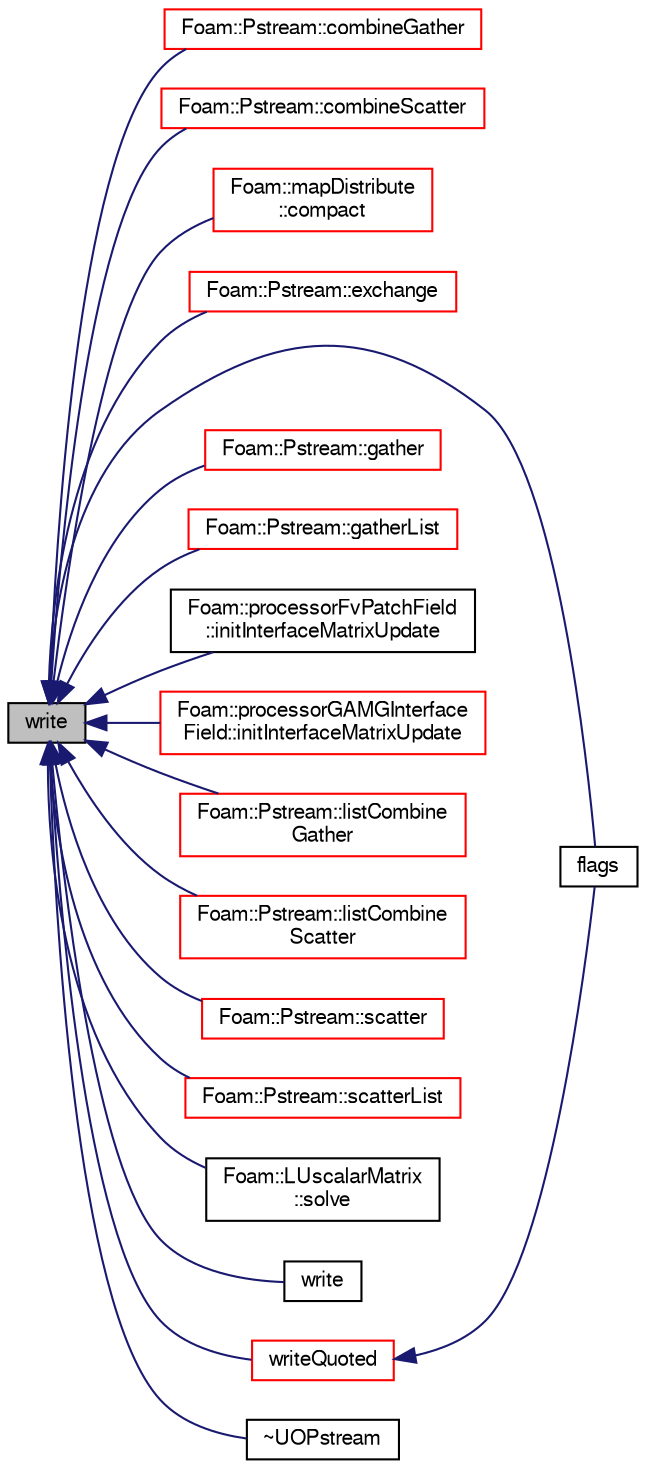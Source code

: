 digraph "write"
{
  bgcolor="transparent";
  edge [fontname="FreeSans",fontsize="10",labelfontname="FreeSans",labelfontsize="10"];
  node [fontname="FreeSans",fontsize="10",shape=record];
  rankdir="LR";
  Node70 [label="write",height=0.2,width=0.4,color="black", fillcolor="grey75", style="filled", fontcolor="black"];
  Node70 -> Node71 [dir="back",color="midnightblue",fontsize="10",style="solid",fontname="FreeSans"];
  Node71 [label="Foam::Pstream::combineGather",height=0.2,width=0.4,color="red",URL="$a26250.html#aedeba5b3a63f833796d48d904dc39b63"];
  Node70 -> Node99 [dir="back",color="midnightblue",fontsize="10",style="solid",fontname="FreeSans"];
  Node99 [label="Foam::Pstream::combineScatter",height=0.2,width=0.4,color="red",URL="$a26250.html#a2eea2c110e936c30c8f66b7326c69be5",tooltip="Scatter data. Reverse of combineGather. "];
  Node70 -> Node101 [dir="back",color="midnightblue",fontsize="10",style="solid",fontname="FreeSans"];
  Node101 [label="Foam::mapDistribute\l::compact",height=0.2,width=0.4,color="red",URL="$a27362.html#ae425c08cfe8d1064cfa183af3b1fdfe4",tooltip="Compact maps. Gets per field a bool whether it is used (locally) "];
  Node70 -> Node73 [dir="back",color="midnightblue",fontsize="10",style="solid",fontname="FreeSans"];
  Node73 [label="Foam::Pstream::exchange",height=0.2,width=0.4,color="red",URL="$a26250.html#a2d2ace3cba51ad6d7e3b88d34fa236c3",tooltip="Exchange data. Sends sendData, receives into recvData, sets. "];
  Node70 -> Node104 [dir="back",color="midnightblue",fontsize="10",style="solid",fontname="FreeSans"];
  Node104 [label="flags",height=0.2,width=0.4,color="black",URL="$a26262.html#a03ad359247e17b29c93563d7bf4e33c9",tooltip="Return flags of output stream. "];
  Node70 -> Node105 [dir="back",color="midnightblue",fontsize="10",style="solid",fontname="FreeSans"];
  Node105 [label="Foam::Pstream::gather",height=0.2,width=0.4,color="red",URL="$a26250.html#ac820bc187d8204d9063ce1f77dcf87da",tooltip="Gather data. Apply bop to combine Value. "];
  Node70 -> Node1308 [dir="back",color="midnightblue",fontsize="10",style="solid",fontname="FreeSans"];
  Node1308 [label="Foam::Pstream::gatherList",height=0.2,width=0.4,color="red",URL="$a26250.html#afbdf64fb42cd760690d51a9a321792d9",tooltip="Gather data but keep individual values separate. "];
  Node70 -> Node1338 [dir="back",color="midnightblue",fontsize="10",style="solid",fontname="FreeSans"];
  Node1338 [label="Foam::processorFvPatchField\l::initInterfaceMatrixUpdate",height=0.2,width=0.4,color="black",URL="$a22038.html#a421f0c89534a9702f2667a36006413f3",tooltip="Initialise neighbour matrix update. "];
  Node70 -> Node1339 [dir="back",color="midnightblue",fontsize="10",style="solid",fontname="FreeSans"];
  Node1339 [label="Foam::processorGAMGInterface\lField::initInterfaceMatrixUpdate",height=0.2,width=0.4,color="red",URL="$a27018.html#a4aa231b00ad3efb2f5543ec242689eb2",tooltip="Initialise neighbour matrix update. "];
  Node70 -> Node1342 [dir="back",color="midnightblue",fontsize="10",style="solid",fontname="FreeSans"];
  Node1342 [label="Foam::Pstream::listCombine\lGather",height=0.2,width=0.4,color="red",URL="$a26250.html#a8c0e5044dc4a942cf62b06797c3a743f"];
  Node70 -> Node1352 [dir="back",color="midnightblue",fontsize="10",style="solid",fontname="FreeSans"];
  Node1352 [label="Foam::Pstream::listCombine\lScatter",height=0.2,width=0.4,color="red",URL="$a26250.html#adfd4915b68ab7181dccb847976286e56",tooltip="Scatter data. Reverse of combineGather. "];
  Node70 -> Node1354 [dir="back",color="midnightblue",fontsize="10",style="solid",fontname="FreeSans"];
  Node1354 [label="Foam::Pstream::scatter",height=0.2,width=0.4,color="red",URL="$a26250.html#a00bc7d5a0b660cfa53523561af48def2",tooltip="Scatter data. Distribute without modification. Reverse of gather. "];
  Node70 -> Node2640 [dir="back",color="midnightblue",fontsize="10",style="solid",fontname="FreeSans"];
  Node2640 [label="Foam::Pstream::scatterList",height=0.2,width=0.4,color="red",URL="$a26250.html#a23c38ee54f04c9d53a327db9edbdb7f0",tooltip="Scatter data. Reverse of gatherList. "];
  Node70 -> Node2642 [dir="back",color="midnightblue",fontsize="10",style="solid",fontname="FreeSans"];
  Node2642 [label="Foam::LUscalarMatrix\l::solve",height=0.2,width=0.4,color="black",URL="$a27054.html#a54fd4ebdeb504badbc4a4423f5825a25"];
  Node70 -> Node2643 [dir="back",color="midnightblue",fontsize="10",style="solid",fontname="FreeSans"];
  Node2643 [label="write",height=0.2,width=0.4,color="black",URL="$a26262.html#a52c3f56f115b2b9b1b7db001a3784003",tooltip="Write next token to stream. "];
  Node70 -> Node2644 [dir="back",color="midnightblue",fontsize="10",style="solid",fontname="FreeSans"];
  Node2644 [label="writeQuoted",height=0.2,width=0.4,color="red",URL="$a26262.html#a40c64d7f8975f303da0b0245c16fe906",tooltip="Write std::string surrounded by quotes. "];
  Node2644 -> Node104 [dir="back",color="midnightblue",fontsize="10",style="solid",fontname="FreeSans"];
  Node70 -> Node2646 [dir="back",color="midnightblue",fontsize="10",style="solid",fontname="FreeSans"];
  Node2646 [label="~UOPstream",height=0.2,width=0.4,color="black",URL="$a26262.html#a31919dead8828ed3ddcf2f0c3ceeff37",tooltip="Destructor. "];
}
